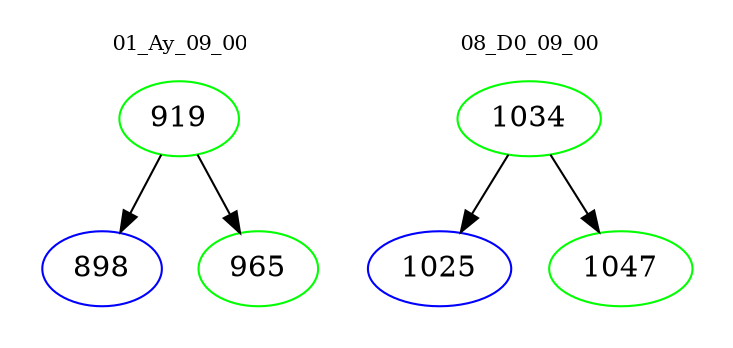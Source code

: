 digraph{
subgraph cluster_0 {
color = white
label = "01_Ay_09_00";
fontsize=10;
T0_919 [label="919", color="green"]
T0_919 -> T0_898 [color="black"]
T0_898 [label="898", color="blue"]
T0_919 -> T0_965 [color="black"]
T0_965 [label="965", color="green"]
}
subgraph cluster_1 {
color = white
label = "08_D0_09_00";
fontsize=10;
T1_1034 [label="1034", color="green"]
T1_1034 -> T1_1025 [color="black"]
T1_1025 [label="1025", color="blue"]
T1_1034 -> T1_1047 [color="black"]
T1_1047 [label="1047", color="green"]
}
}
